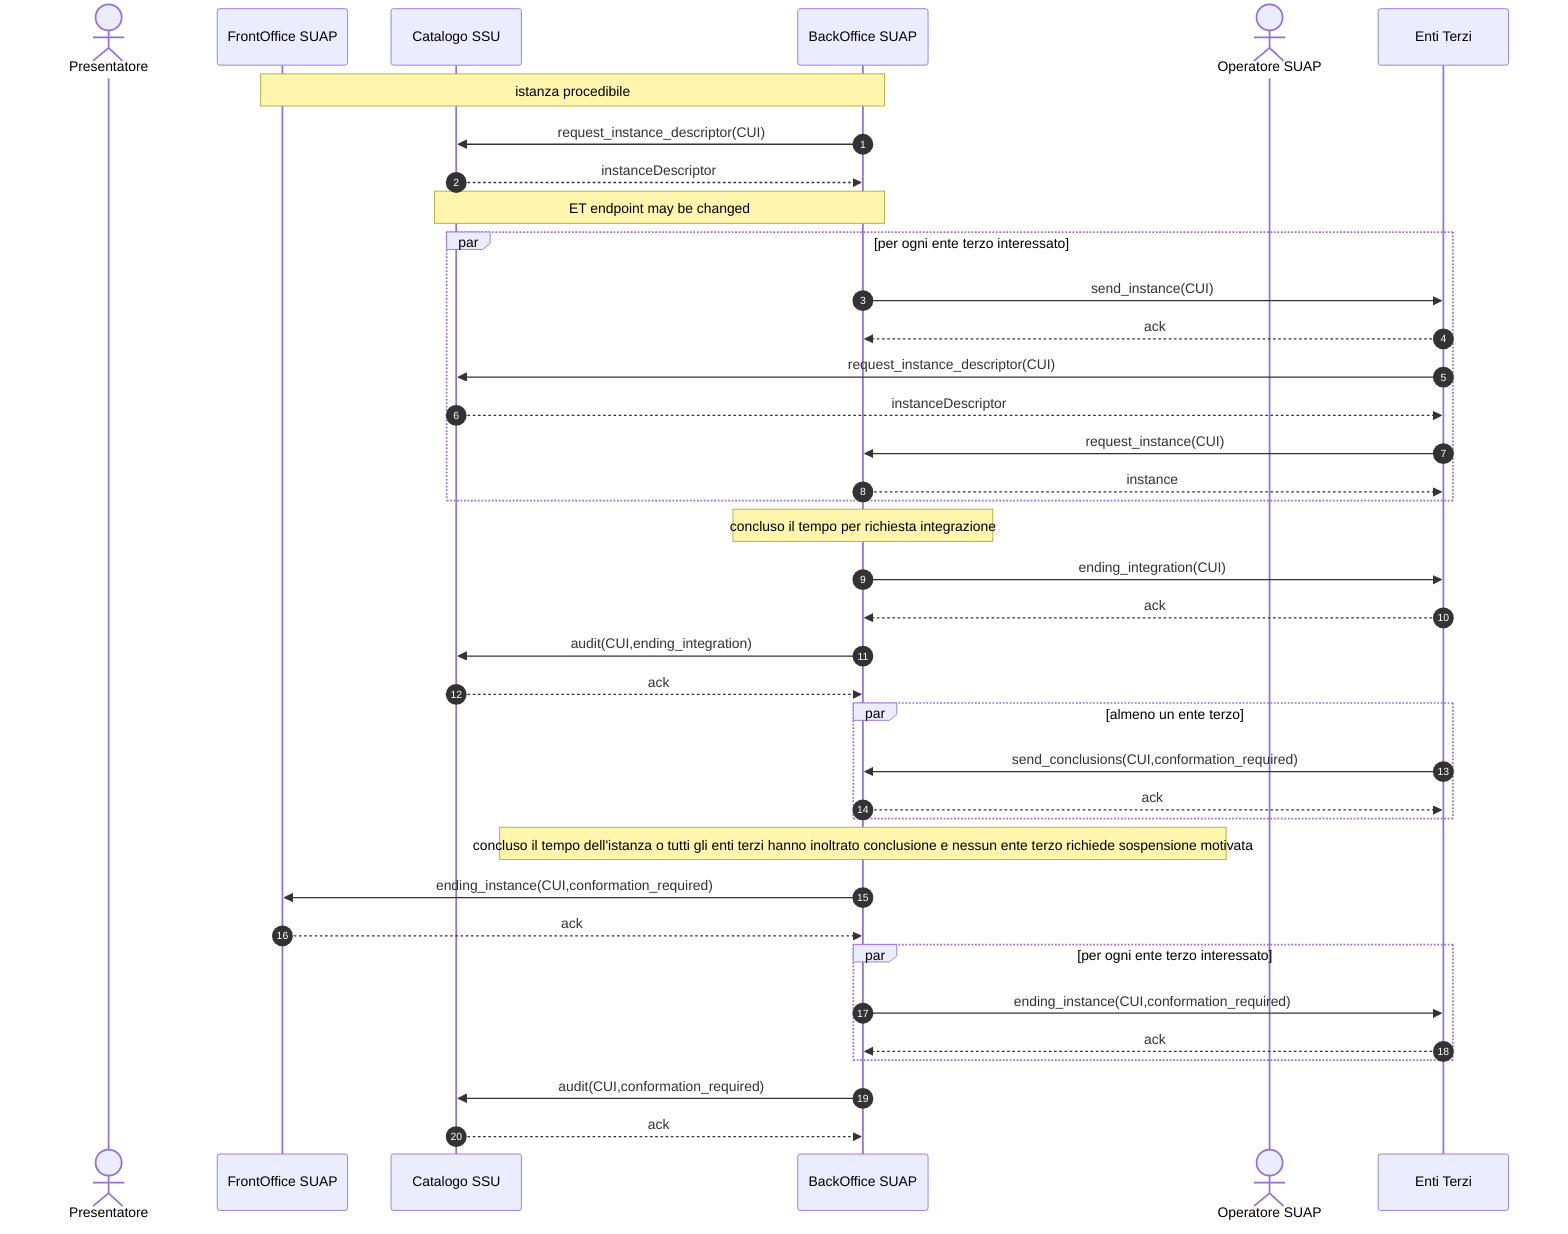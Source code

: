 sequenceDiagram
    autonumber

    actor P as Presentatore    
    participant F as FrontOffice SUAP
    participant C as Catalogo SSU    
    participant B as BackOffice SUAP    
    actor O as Operatore SUAP    
    participant E as Enti Terzi    
 
    Note over F,B: istanza procedibile
    B ->> C: request_instance_descriptor(CUI)
    C -->> B: instanceDescriptor
    Note over C,B: ET endpoint may be changed
    
    par per ogni ente terzo interessato        
        B ->> E: send_instance(CUI)
        E -->> B: ack
        E ->> C: request_instance_descriptor(CUI)
        C -->> E: instanceDescriptor
        E ->> B: request_instance(CUI)
        B -->> E: instance
    end
   

    Note over B: concluso il tempo per richiesta integrazione
    B ->> E: ending_integration(CUI)
    E -->> B: ack
    B ->> C: audit(CUI,ending_integration)
    C -->> B: ack

    par almeno un ente terzo 
        E ->> B: send_conclusions(CUI,conformation_required)
        B -->> E: ack            
    end

    Note over B: concluso il tempo dell'istanza o tutti gli enti terzi hanno inoltrato conclusione e nessun ente terzo richiede sospensione motivata
    B ->> F: ending_instance(CUI,conformation_required)
    F -->> B: ack            
    par per ogni ente terzo interessato
        B ->> E: ending_instance(CUI,conformation_required)
        E -->> B: ack
    end
    B ->> C: audit(CUI,conformation_required)
    C -->> B: ack